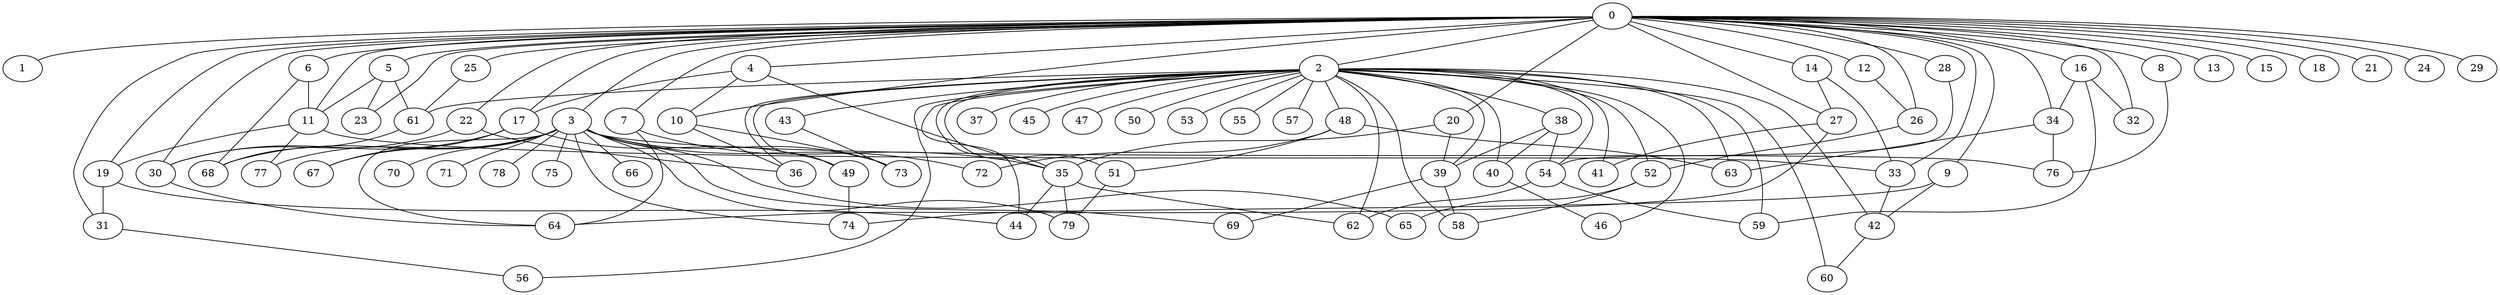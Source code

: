 
graph graphname {
    0 -- 1
0 -- 2
0 -- 3
0 -- 4
0 -- 5
0 -- 6
0 -- 7
0 -- 8
0 -- 9
0 -- 10
0 -- 11
0 -- 12
0 -- 13
0 -- 14
0 -- 15
0 -- 16
0 -- 17
0 -- 18
0 -- 19
0 -- 20
0 -- 21
0 -- 22
0 -- 23
0 -- 24
0 -- 25
0 -- 26
0 -- 27
0 -- 28
0 -- 29
0 -- 30
0 -- 31
0 -- 32
0 -- 33
0 -- 34
2 -- 35
2 -- 36
2 -- 37
2 -- 38
2 -- 39
2 -- 40
2 -- 41
2 -- 42
2 -- 43
2 -- 44
2 -- 45
2 -- 46
2 -- 47
2 -- 48
2 -- 49
2 -- 50
2 -- 51
2 -- 52
2 -- 53
2 -- 54
2 -- 55
2 -- 56
2 -- 57
2 -- 58
2 -- 59
2 -- 60
2 -- 61
2 -- 62
2 -- 63
3 -- 64
3 -- 66
3 -- 67
3 -- 68
3 -- 69
3 -- 70
3 -- 65
3 -- 72
3 -- 73
3 -- 74
3 -- 71
3 -- 76
3 -- 77
3 -- 78
3 -- 79
3 -- 75
4 -- 10
4 -- 35
4 -- 17
5 -- 23
5 -- 61
5 -- 11
6 -- 68
6 -- 11
7 -- 35
7 -- 64
8 -- 76
9 -- 74
9 -- 42
10 -- 36
10 -- 73
11 -- 19
11 -- 33
11 -- 77
12 -- 26
14 -- 33
14 -- 27
16 -- 59
16 -- 34
16 -- 32
17 -- 30
17 -- 49
17 -- 67
19 -- 44
19 -- 31
20 -- 39
20 -- 35
22 -- 36
22 -- 30
25 -- 61
26 -- 52
27 -- 64
27 -- 41
28 -- 54
30 -- 64
31 -- 56
33 -- 42
34 -- 63
34 -- 76
35 -- 62
35 -- 44
35 -- 79
38 -- 40
38 -- 39
38 -- 54
39 -- 58
39 -- 69
40 -- 46
42 -- 60
43 -- 73
48 -- 51
48 -- 72
48 -- 63
49 -- 74
51 -- 79
52 -- 65
52 -- 58
54 -- 59
54 -- 62
61 -- 68

}

